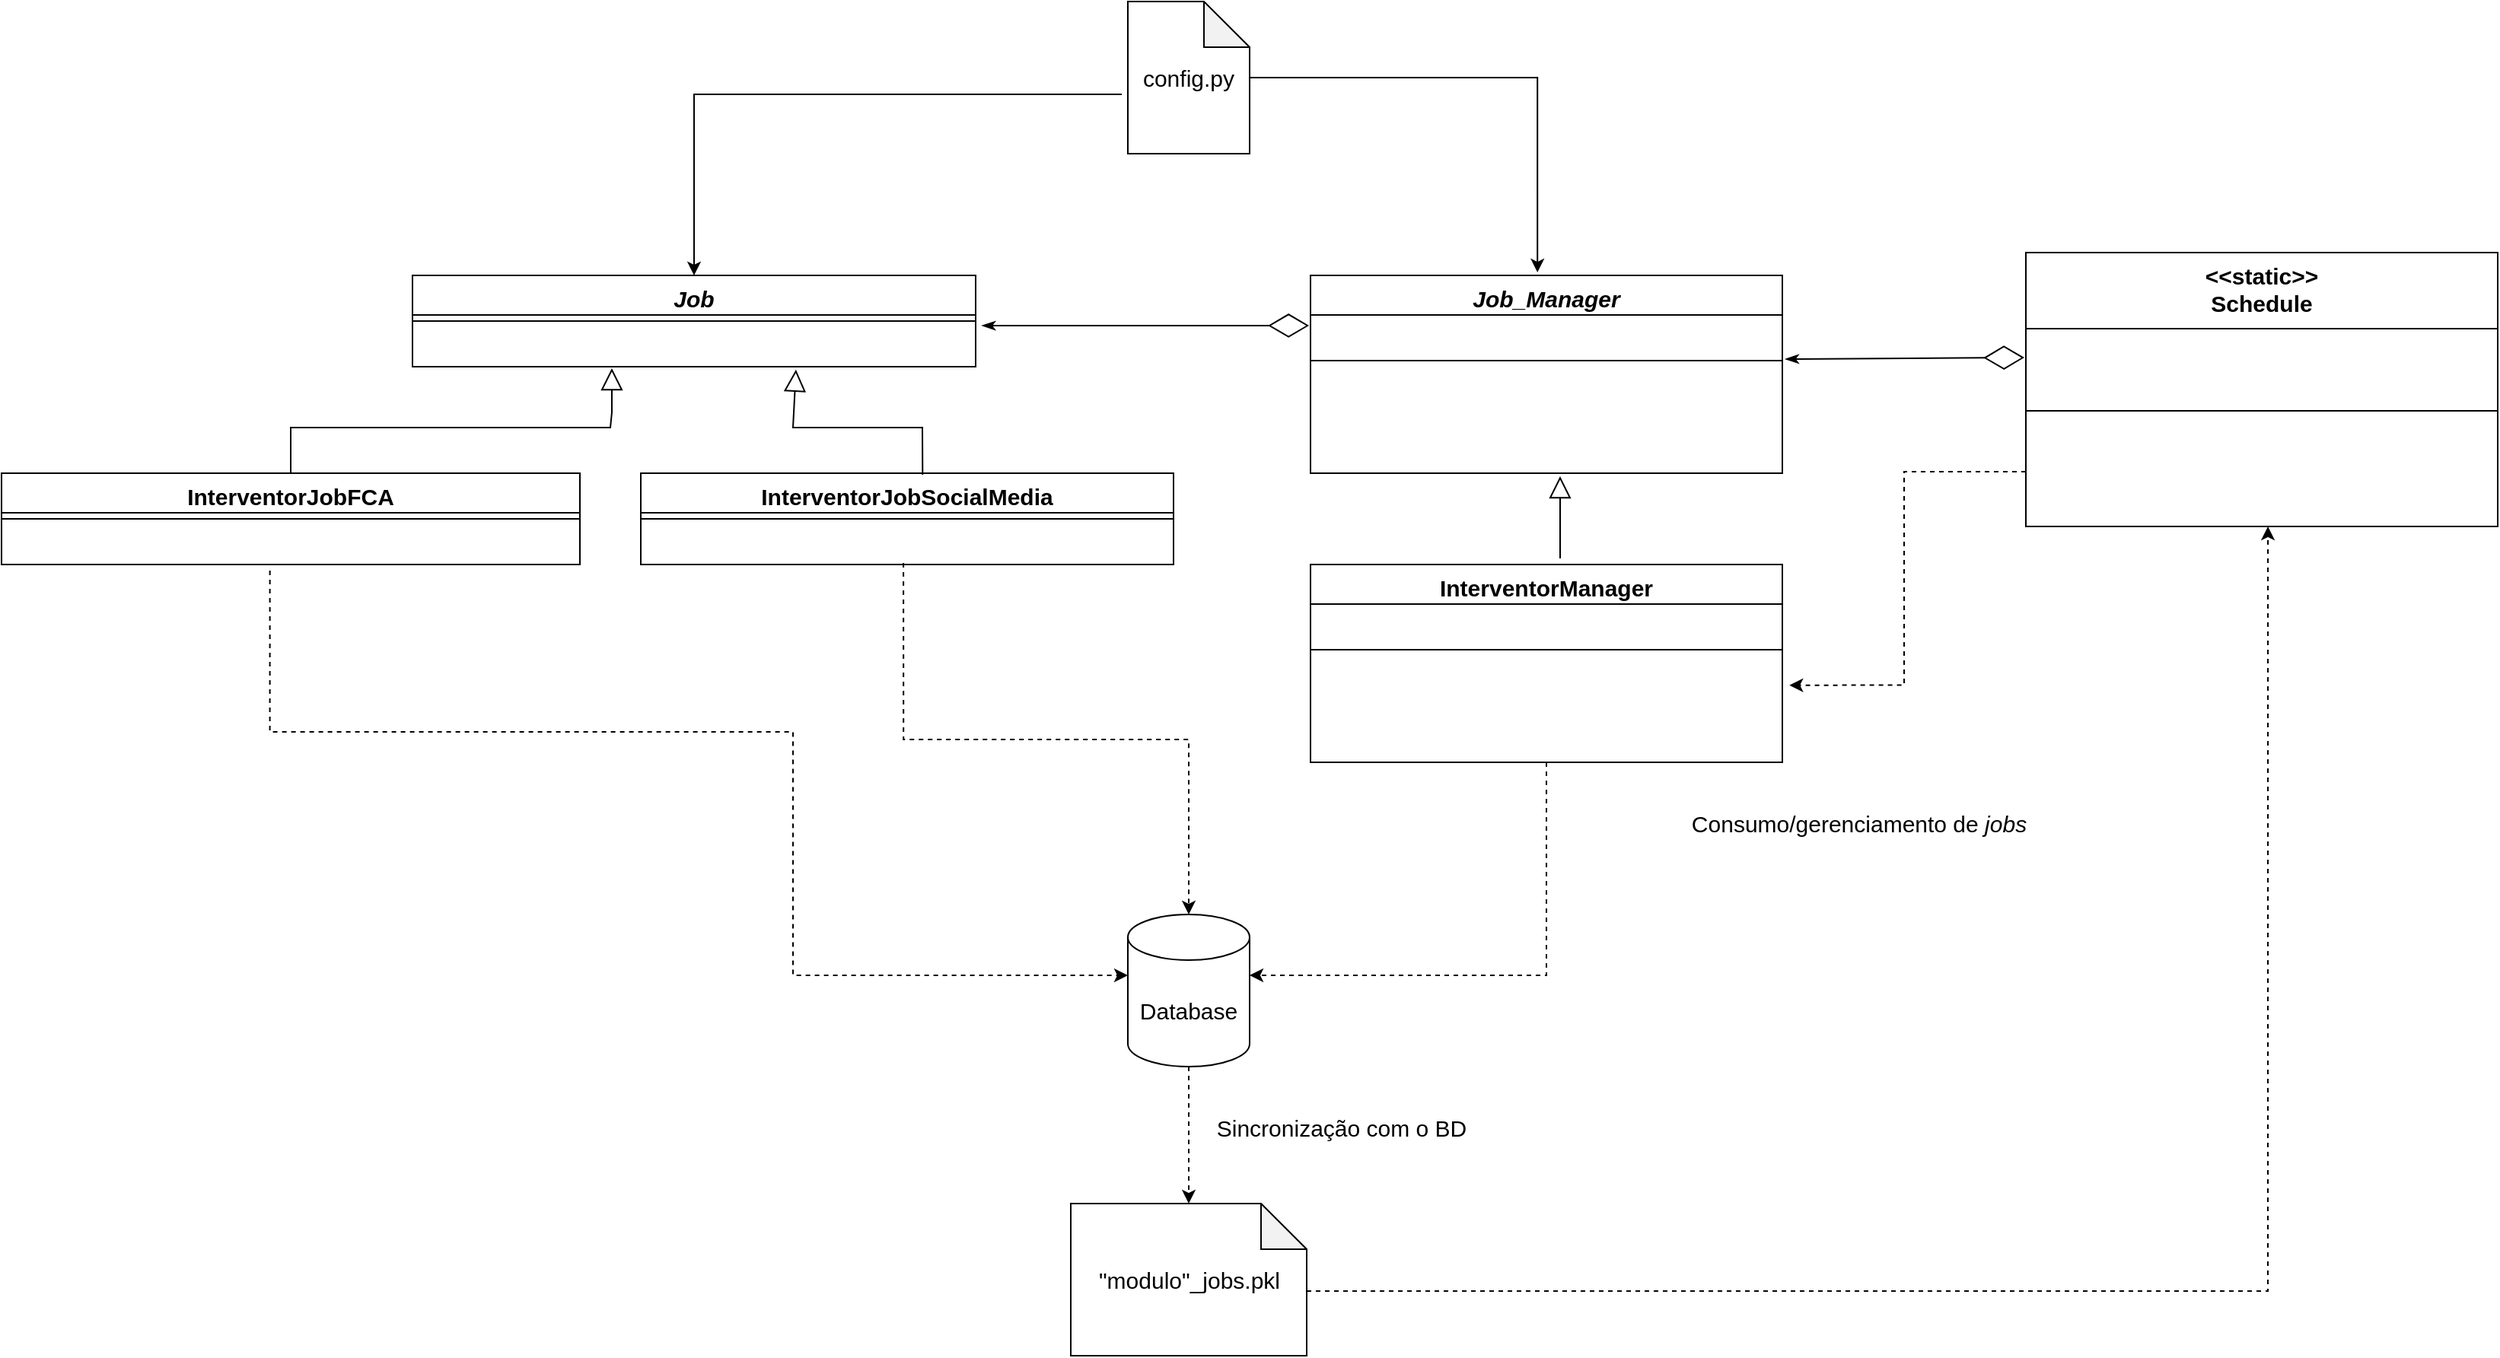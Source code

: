 <mxfile version="17.4.6" type="google"><diagram id="MIWkGjXcV5yv3xULmuOL" name="Page-1"><mxGraphModel grid="1" page="1" gridSize="10" guides="1" tooltips="1" connect="1" arrows="1" fold="1" pageScale="1" pageWidth="827" pageHeight="1169" math="0" shadow="0"><root><mxCell id="0"/><mxCell id="1" parent="0"/><mxCell id="TXijGMpPiOmV7PMP9mNA-56" style="edgeStyle=orthogonalEdgeStyle;rounded=0;orthogonalLoop=1;jettySize=auto;html=1;dashed=1;fontSize=15;fontColor=#FFFFFF;startArrow=none;startFill=0;entryX=0.513;entryY=1;entryDx=0;entryDy=0;entryPerimeter=0;exitX=1;exitY=0.575;exitDx=0;exitDy=0;exitPerimeter=0;" edge="1" parent="1" source="p4JyU5M6lPwMCgLOPeKZ-1" target="TXijGMpPiOmV7PMP9mNA-27"><mxGeometry relative="1" as="geometry"><mxPoint x="1070" y="340" as="targetPoint"/><mxPoint x="520" y="820" as="sourcePoint"/><Array as="points"><mxPoint x="1069" y="858"/></Array></mxGeometry></mxCell><mxCell id="p4JyU5M6lPwMCgLOPeKZ-3" style="edgeStyle=orthogonalEdgeStyle;rounded=0;orthogonalLoop=1;jettySize=auto;html=1;entryX=0.5;entryY=0;entryDx=0;entryDy=0;entryPerimeter=0;dashed=1;" edge="1" parent="1" source="TXijGMpPiOmV7PMP9mNA-1" target="p4JyU5M6lPwMCgLOPeKZ-1"><mxGeometry relative="1" as="geometry"/></mxCell><mxCell id="TXijGMpPiOmV7PMP9mNA-1" value="&lt;font style=&quot;font-size: 15px&quot;&gt;Database&lt;/font&gt;" style="shape=cylinder3;whiteSpace=wrap;html=1;boundedLbl=1;backgroundOutline=1;size=15;" vertex="1" parent="1"><mxGeometry x="320" y="610" width="80" height="100" as="geometry"/></mxCell><mxCell id="TXijGMpPiOmV7PMP9mNA-3" value="Job" style="swimlane;fontStyle=3;align=center;verticalAlign=top;childLayout=stackLayout;horizontal=1;startSize=26;horizontalStack=0;resizeParent=1;resizeParentMax=0;resizeLast=0;collapsible=1;marginBottom=0;fontSize=15;" vertex="1" parent="1"><mxGeometry x="-150" y="190" width="370" height="60" as="geometry"/></mxCell><mxCell id="TXijGMpPiOmV7PMP9mNA-5" value="" style="line;strokeWidth=1;fillColor=none;align=left;verticalAlign=middle;spacingTop=-1;spacingLeft=3;spacingRight=3;rotatable=0;labelPosition=right;points=[];portConstraint=eastwest;fontSize=15;fontColor=#FFFFFF;" vertex="1" parent="TXijGMpPiOmV7PMP9mNA-3"><mxGeometry y="26" width="370" height="8" as="geometry"/></mxCell><mxCell id="TXijGMpPiOmV7PMP9mNA-6" value="+ create_job(shedule_type, fn_update_pickle_file)&#10;" style="text;strokeColor=none;fillColor=none;align=left;verticalAlign=top;spacingLeft=4;spacingRight=4;overflow=hidden;rotatable=0;points=[[0,0.5],[1,0.5]];portConstraint=eastwest;fontSize=15;fontColor=#FFFFFF;fontStyle=2" vertex="1" parent="TXijGMpPiOmV7PMP9mNA-3"><mxGeometry y="34" width="370" height="26" as="geometry"/></mxCell><mxCell id="TXijGMpPiOmV7PMP9mNA-16" style="edgeStyle=orthogonalEdgeStyle;rounded=0;orthogonalLoop=1;jettySize=auto;html=1;entryX=0.5;entryY=0;entryDx=0;entryDy=0;fontSize=15;fontColor=#FFFFFF;exitX=-0.05;exitY=0.61;exitDx=0;exitDy=0;exitPerimeter=0;" edge="1" parent="1" source="TXijGMpPiOmV7PMP9mNA-11" target="TXijGMpPiOmV7PMP9mNA-3"><mxGeometry relative="1" as="geometry"><mxPoint x="310" y="70" as="sourcePoint"/></mxGeometry></mxCell><mxCell id="TXijGMpPiOmV7PMP9mNA-35" style="edgeStyle=orthogonalEdgeStyle;rounded=0;orthogonalLoop=1;jettySize=auto;html=1;fontSize=15;fontColor=#FFFFFF;startArrow=none;startFill=0;entryX=0.481;entryY=-0.015;entryDx=0;entryDy=0;entryPerimeter=0;" edge="1" parent="1" source="TXijGMpPiOmV7PMP9mNA-11" target="TXijGMpPiOmV7PMP9mNA-12"><mxGeometry relative="1" as="geometry"><mxPoint x="610" y="60" as="targetPoint"/></mxGeometry></mxCell><mxCell id="TXijGMpPiOmV7PMP9mNA-11" value="config.py" style="shape=note;whiteSpace=wrap;html=1;backgroundOutline=1;darkOpacity=0.05;fontSize=15;" vertex="1" parent="1"><mxGeometry x="320" y="10" width="80" height="100" as="geometry"/></mxCell><mxCell id="TXijGMpPiOmV7PMP9mNA-12" value="Job_Manager" style="swimlane;fontStyle=3;align=center;verticalAlign=top;childLayout=stackLayout;horizontal=1;startSize=26;horizontalStack=0;resizeParent=1;resizeParentMax=0;resizeLast=0;collapsible=1;marginBottom=0;fontSize=15;" vertex="1" parent="1"><mxGeometry x="440" y="190" width="310" height="130" as="geometry"/></mxCell><mxCell id="TXijGMpPiOmV7PMP9mNA-13" value="- job: Job" style="text;strokeColor=none;fillColor=none;align=left;verticalAlign=top;spacingLeft=4;spacingRight=4;overflow=hidden;rotatable=0;points=[[0,0.5],[1,0.5]];portConstraint=eastwest;fontSize=15;fontColor=#FFFFFF;" vertex="1" parent="TXijGMpPiOmV7PMP9mNA-12"><mxGeometry y="26" width="310" height="26" as="geometry"/></mxCell><mxCell id="TXijGMpPiOmV7PMP9mNA-14" value="" style="line;strokeWidth=1;fillColor=none;align=left;verticalAlign=middle;spacingTop=-1;spacingLeft=3;spacingRight=3;rotatable=0;labelPosition=right;points=[];portConstraint=eastwest;fontSize=15;fontColor=#FFFFFF;" vertex="1" parent="TXijGMpPiOmV7PMP9mNA-12"><mxGeometry y="52" width="310" height="8" as="geometry"/></mxCell><mxCell id="TXijGMpPiOmV7PMP9mNA-15" value="# _check_number_of_max_attempts(): bool&#10;+ manage_failed_job()&#10;+ run_manager()" style="text;strokeColor=none;fillColor=none;align=left;verticalAlign=top;spacingLeft=4;spacingRight=4;overflow=hidden;rotatable=0;points=[[0,0.5],[1,0.5]];portConstraint=eastwest;fontSize=15;fontColor=#FFFFFF;fontStyle=2" vertex="1" parent="TXijGMpPiOmV7PMP9mNA-12"><mxGeometry y="60" width="310" height="70" as="geometry"/></mxCell><mxCell id="TXijGMpPiOmV7PMP9mNA-23" value="" style="endArrow=diamondThin;endFill=0;endSize=24;html=1;rounded=0;fontSize=15;fontColor=#FFFFFF;entryX=-0.003;entryY=0.269;entryDx=0;entryDy=0;entryPerimeter=0;exitX=1.011;exitY=-0.038;exitDx=0;exitDy=0;exitPerimeter=0;startArrow=classicThin;startFill=1;" edge="1" parent="1" source="TXijGMpPiOmV7PMP9mNA-6" target="TXijGMpPiOmV7PMP9mNA-13"><mxGeometry width="160" relative="1" as="geometry"><mxPoint x="220" y="380" as="sourcePoint"/><mxPoint x="380" y="380" as="targetPoint"/></mxGeometry></mxCell><mxCell id="TXijGMpPiOmV7PMP9mNA-24" value="&lt;&lt;static&gt;&gt;&#10;Schedule" style="swimlane;fontStyle=1;align=center;verticalAlign=top;childLayout=stackLayout;horizontal=1;startSize=50;horizontalStack=0;resizeParent=1;resizeParentMax=0;resizeLast=0;collapsible=1;marginBottom=0;fontSize=15;" vertex="1" parent="1"><mxGeometry x="910" y="175" width="310" height="180" as="geometry"/></mxCell><mxCell id="TXijGMpPiOmV7PMP9mNA-25" value="- subscribed_failed_jobs: List[Job_Manager]&#10;- subscribed_jobs: List[Job_Manager]" style="text;strokeColor=none;fillColor=none;align=left;verticalAlign=top;spacingLeft=4;spacingRight=4;overflow=hidden;rotatable=0;points=[[0,0.5],[1,0.5]];portConstraint=eastwest;fontSize=15;fontColor=#FFFFFF;" vertex="1" parent="TXijGMpPiOmV7PMP9mNA-24"><mxGeometry y="50" width="310" height="50" as="geometry"/></mxCell><mxCell id="TXijGMpPiOmV7PMP9mNA-26" value="" style="line;strokeWidth=1;fillColor=none;align=left;verticalAlign=middle;spacingTop=-1;spacingLeft=3;spacingRight=3;rotatable=0;labelPosition=right;points=[];portConstraint=eastwest;fontSize=15;fontColor=#FFFFFF;" vertex="1" parent="TXijGMpPiOmV7PMP9mNA-24"><mxGeometry y="100" width="310" height="8" as="geometry"/></mxCell><mxCell id="TXijGMpPiOmV7PMP9mNA-27" value="+ load_all_jobs()&#10;+ subscribe_job(job: Job_Manager)&#10;+ run()" style="text;strokeColor=none;fillColor=none;align=left;verticalAlign=top;spacingLeft=4;spacingRight=4;overflow=hidden;rotatable=0;points=[[0,0.5],[1,0.5]];portConstraint=eastwest;fontSize=15;fontColor=#FFFFFF;" vertex="1" parent="TXijGMpPiOmV7PMP9mNA-24"><mxGeometry y="108" width="310" height="72" as="geometry"/></mxCell><mxCell id="TXijGMpPiOmV7PMP9mNA-28" value="InterventorJobFCA" style="swimlane;fontStyle=1;align=center;verticalAlign=top;childLayout=stackLayout;horizontal=1;startSize=26;horizontalStack=0;resizeParent=1;resizeParentMax=0;resizeLast=0;collapsible=1;marginBottom=0;fontSize=15;" vertex="1" parent="1"><mxGeometry x="-420" y="320" width="380" height="60" as="geometry"/></mxCell><mxCell id="TXijGMpPiOmV7PMP9mNA-29" value="" style="line;strokeWidth=1;fillColor=none;align=left;verticalAlign=middle;spacingTop=-1;spacingLeft=3;spacingRight=3;rotatable=0;labelPosition=right;points=[];portConstraint=eastwest;fontSize=15;fontColor=#FFFFFF;" vertex="1" parent="TXijGMpPiOmV7PMP9mNA-28"><mxGeometry y="26" width="380" height="8" as="geometry"/></mxCell><mxCell id="TXijGMpPiOmV7PMP9mNA-30" value="+ create_job(shedule_type, fn_update_pickle_file)&#10;" style="text;strokeColor=none;fillColor=none;align=left;verticalAlign=top;spacingLeft=4;spacingRight=4;overflow=hidden;rotatable=0;points=[[0,0.5],[1,0.5]];portConstraint=eastwest;fontSize=15;fontColor=#FFFFFF;fontStyle=0" vertex="1" parent="TXijGMpPiOmV7PMP9mNA-28"><mxGeometry y="34" width="380" height="26" as="geometry"/></mxCell><mxCell id="TXijGMpPiOmV7PMP9mNA-31" value="InterventorJobSocialMedia" style="swimlane;fontStyle=1;align=center;verticalAlign=top;childLayout=stackLayout;horizontal=1;startSize=26;horizontalStack=0;resizeParent=1;resizeParentMax=0;resizeLast=0;collapsible=1;marginBottom=0;fontSize=15;" vertex="1" parent="1"><mxGeometry y="320" width="350" height="60" as="geometry"/></mxCell><mxCell id="TXijGMpPiOmV7PMP9mNA-32" value="" style="line;strokeWidth=1;fillColor=none;align=left;verticalAlign=middle;spacingTop=-1;spacingLeft=3;spacingRight=3;rotatable=0;labelPosition=right;points=[];portConstraint=eastwest;fontSize=15;fontColor=#FFFFFF;" vertex="1" parent="TXijGMpPiOmV7PMP9mNA-31"><mxGeometry y="26" width="350" height="8" as="geometry"/></mxCell><mxCell id="TXijGMpPiOmV7PMP9mNA-33" value="+ create_job(shedule_type, fn_update_pickle_file)&#10;" style="text;strokeColor=none;fillColor=none;align=left;verticalAlign=top;spacingLeft=4;spacingRight=4;overflow=hidden;rotatable=0;points=[[0,0.5],[1,0.5]];portConstraint=eastwest;fontSize=15;fontColor=#FFFFFF;fontStyle=0" vertex="1" parent="TXijGMpPiOmV7PMP9mNA-31"><mxGeometry y="34" width="350" height="26" as="geometry"/></mxCell><mxCell id="TXijGMpPiOmV7PMP9mNA-39" value="" style="endArrow=block;endFill=0;endSize=12;html=1;rounded=0;fontSize=15;fontColor=#FFFFFF;exitX=0.5;exitY=0;exitDx=0;exitDy=0;entryX=0.354;entryY=1.038;entryDx=0;entryDy=0;entryPerimeter=0;" edge="1" parent="1" source="TXijGMpPiOmV7PMP9mNA-28" target="TXijGMpPiOmV7PMP9mNA-6"><mxGeometry width="160" relative="1" as="geometry"><mxPoint x="-110" y="290" as="sourcePoint"/><mxPoint x="60" y="280" as="targetPoint"/><Array as="points"><mxPoint x="-230" y="290"/><mxPoint x="-20" y="290"/><mxPoint x="-19" y="280"/></Array></mxGeometry></mxCell><mxCell id="TXijGMpPiOmV7PMP9mNA-40" value="" style="endArrow=block;endFill=0;endSize=12;html=1;rounded=0;fontSize=15;fontColor=#FFFFFF;exitX=0.529;exitY=0.017;exitDx=0;exitDy=0;entryX=0.681;entryY=1.073;entryDx=0;entryDy=0;entryPerimeter=0;exitPerimeter=0;" edge="1" parent="1" source="TXijGMpPiOmV7PMP9mNA-31" target="TXijGMpPiOmV7PMP9mNA-6"><mxGeometry width="160" relative="1" as="geometry"><mxPoint y="320" as="sourcePoint"/><mxPoint x="129.12" y="250.988" as="targetPoint"/><Array as="points"><mxPoint x="185" y="290"/><mxPoint x="100" y="290"/></Array></mxGeometry></mxCell><mxCell id="p4JyU5M6lPwMCgLOPeKZ-9" style="edgeStyle=orthogonalEdgeStyle;rounded=0;orthogonalLoop=1;jettySize=auto;html=1;dashed=1;fontSize=15;" edge="1" parent="1" source="TXijGMpPiOmV7PMP9mNA-42"><mxGeometry relative="1" as="geometry"><mxPoint x="400" y="650" as="targetPoint"/><Array as="points"><mxPoint x="595" y="650"/><mxPoint x="400" y="650"/></Array></mxGeometry></mxCell><mxCell id="TXijGMpPiOmV7PMP9mNA-42" value="InterventorManager" style="swimlane;fontStyle=1;align=center;verticalAlign=top;childLayout=stackLayout;horizontal=1;startSize=26;horizontalStack=0;resizeParent=1;resizeParentMax=0;resizeLast=0;collapsible=1;marginBottom=0;fontSize=15;" vertex="1" parent="1"><mxGeometry x="440" y="380" width="310" height="130" as="geometry"/></mxCell><mxCell id="TXijGMpPiOmV7PMP9mNA-43" value="- job: Job" style="text;strokeColor=none;fillColor=none;align=left;verticalAlign=top;spacingLeft=4;spacingRight=4;overflow=hidden;rotatable=0;points=[[0,0.5],[1,0.5]];portConstraint=eastwest;fontSize=15;fontColor=#FFFFFF;" vertex="1" parent="TXijGMpPiOmV7PMP9mNA-42"><mxGeometry y="26" width="310" height="26" as="geometry"/></mxCell><mxCell id="TXijGMpPiOmV7PMP9mNA-44" value="" style="line;strokeWidth=1;fillColor=none;align=left;verticalAlign=middle;spacingTop=-1;spacingLeft=3;spacingRight=3;rotatable=0;labelPosition=right;points=[];portConstraint=eastwest;fontSize=15;fontColor=#FFFFFF;" vertex="1" parent="TXijGMpPiOmV7PMP9mNA-42"><mxGeometry y="52" width="310" height="8" as="geometry"/></mxCell><mxCell id="TXijGMpPiOmV7PMP9mNA-45" value="# _check_number_of_max_attempts(): bool&#10;+ manage_failed_job()&#10;+ run_manager()" style="text;strokeColor=none;fillColor=none;align=left;verticalAlign=top;spacingLeft=4;spacingRight=4;overflow=hidden;rotatable=0;points=[[0,0.5],[1,0.5]];portConstraint=eastwest;fontSize=15;fontColor=#FFFFFF;" vertex="1" parent="TXijGMpPiOmV7PMP9mNA-42"><mxGeometry y="60" width="310" height="70" as="geometry"/></mxCell><mxCell id="TXijGMpPiOmV7PMP9mNA-47" value="" style="endArrow=block;endFill=0;endSize=12;html=1;rounded=0;fontSize=15;fontColor=#FFFFFF;entryX=0.529;entryY=1.029;entryDx=0;entryDy=0;entryPerimeter=0;exitX=0.529;exitY=-0.031;exitDx=0;exitDy=0;exitPerimeter=0;" edge="1" parent="1" source="TXijGMpPiOmV7PMP9mNA-42" target="TXijGMpPiOmV7PMP9mNA-15"><mxGeometry width="160" relative="1" as="geometry"><mxPoint x="330" y="420" as="sourcePoint"/><mxPoint x="490" y="420" as="targetPoint"/></mxGeometry></mxCell><mxCell id="TXijGMpPiOmV7PMP9mNA-48" value="" style="endArrow=diamondThin;endFill=0;endSize=24;html=1;rounded=0;fontSize=15;fontColor=#FFFFFF;entryX=-0.003;entryY=0.38;entryDx=0;entryDy=0;entryPerimeter=0;startArrow=classicThin;startFill=1;exitX=1.006;exitY=0.375;exitDx=0;exitDy=0;exitPerimeter=0;" edge="1" parent="1" source="TXijGMpPiOmV7PMP9mNA-14" target="TXijGMpPiOmV7PMP9mNA-25"><mxGeometry width="160" relative="1" as="geometry"><mxPoint x="760" y="244" as="sourcePoint"/><mxPoint x="1015.99" y="390.004" as="targetPoint"/></mxGeometry></mxCell><mxCell id="TXijGMpPiOmV7PMP9mNA-49" value="1" style="text;html=1;align=center;verticalAlign=middle;resizable=0;points=[];autosize=1;strokeColor=none;fillColor=none;fontSize=15;fontColor=#FFFFFF;" vertex="1" parent="1"><mxGeometry x="410" y="190" width="20" height="20" as="geometry"/></mxCell><mxCell id="TXijGMpPiOmV7PMP9mNA-50" value="0..*" style="text;html=1;align=center;verticalAlign=middle;resizable=0;points=[];autosize=1;strokeColor=none;fillColor=none;fontSize=15;fontColor=#FFFFFF;" vertex="1" parent="1"><mxGeometry x="860" y="210" width="40" height="20" as="geometry"/></mxCell><mxCell id="TXijGMpPiOmV7PMP9mNA-51" style="edgeStyle=orthogonalEdgeStyle;rounded=0;orthogonalLoop=1;jettySize=auto;html=1;entryX=0.5;entryY=0;entryDx=0;entryDy=0;entryPerimeter=0;fontSize=15;fontColor=#FFFFFF;startArrow=none;startFill=0;exitX=0.493;exitY=0.962;exitDx=0;exitDy=0;exitPerimeter=0;dashed=1;" edge="1" parent="1" source="TXijGMpPiOmV7PMP9mNA-33" target="TXijGMpPiOmV7PMP9mNA-1"><mxGeometry relative="1" as="geometry"/></mxCell><mxCell id="TXijGMpPiOmV7PMP9mNA-52" value="Persistência de &lt;i&gt;jobs&lt;/i&gt;" style="text;html=1;align=center;verticalAlign=middle;resizable=0;points=[];autosize=1;strokeColor=none;fillColor=none;fontSize=15;fontColor=#FFFFFF;" vertex="1" parent="1"><mxGeometry x="-160" y="450" width="150" height="20" as="geometry"/></mxCell><mxCell id="TXijGMpPiOmV7PMP9mNA-53" style="edgeStyle=orthogonalEdgeStyle;rounded=0;orthogonalLoop=1;jettySize=auto;html=1;dashed=1;fontSize=15;fontColor=#FFFFFF;startArrow=none;startFill=0;exitX=0.464;exitY=1.154;exitDx=0;exitDy=0;exitPerimeter=0;" edge="1" parent="1" source="TXijGMpPiOmV7PMP9mNA-30"><mxGeometry relative="1" as="geometry"><mxPoint x="-120" y="420" as="sourcePoint"/><mxPoint x="320" y="650" as="targetPoint"/><Array as="points"><mxPoint x="-120" y="490"/><mxPoint x="100" y="490"/><mxPoint x="100" y="650"/><mxPoint x="320" y="650"/></Array></mxGeometry></mxCell><mxCell id="TXijGMpPiOmV7PMP9mNA-54" value="Persistência de &lt;i&gt;jobs&lt;/i&gt;" style="text;html=1;align=center;verticalAlign=middle;resizable=0;points=[];autosize=1;strokeColor=none;fillColor=none;fontSize=15;fontColor=#FFFFFF;" vertex="1" parent="1"><mxGeometry x="220" y="460" width="150" height="20" as="geometry"/></mxCell><mxCell id="TXijGMpPiOmV7PMP9mNA-58" value="Leitura dos&amp;nbsp;&lt;i&gt;jobs&lt;/i&gt;" style="text;html=1;align=center;verticalAlign=middle;resizable=0;points=[];autosize=1;strokeColor=none;fillColor=none;fontSize=15;fontColor=#FFFFFF;" vertex="1" parent="1"><mxGeometry x="1090" y="450" width="120" height="20" as="geometry"/></mxCell><mxCell id="p4JyU5M6lPwMCgLOPeKZ-1" value="&quot;modulo&quot;_jobs.pkl" style="shape=note;whiteSpace=wrap;html=1;backgroundOutline=1;darkOpacity=0.05;fontSize=15;" vertex="1" parent="1"><mxGeometry x="282.5" y="800" width="155" height="100" as="geometry"/></mxCell><mxCell id="p4JyU5M6lPwMCgLOPeKZ-7" value="&lt;font style=&quot;font-size: 15px&quot;&gt;Sincronização com o BD&lt;/font&gt;" style="text;html=1;align=center;verticalAlign=middle;resizable=0;points=[];autosize=1;strokeColor=none;fillColor=none;" vertex="1" parent="1"><mxGeometry x="370" y="740" width="180" height="20" as="geometry"/></mxCell><mxCell id="p4JyU5M6lPwMCgLOPeKZ-10" value="Consumo/gerenciamento de &lt;i&gt;jobs&lt;/i&gt;" style="text;html=1;align=center;verticalAlign=middle;resizable=0;points=[];autosize=1;strokeColor=none;fillColor=none;fontSize=15;" vertex="1" parent="1"><mxGeometry x="680" y="540" width="240" height="20" as="geometry"/></mxCell><mxCell id="p4JyU5M6lPwMCgLOPeKZ-12" style="edgeStyle=orthogonalEdgeStyle;rounded=0;orthogonalLoop=1;jettySize=auto;html=1;entryX=1.015;entryY=0.276;entryDx=0;entryDy=0;entryPerimeter=0;dashed=1;fontSize=15;" edge="1" parent="1" source="TXijGMpPiOmV7PMP9mNA-27" target="TXijGMpPiOmV7PMP9mNA-45"><mxGeometry relative="1" as="geometry"/></mxCell></root></mxGraphModel></diagram></mxfile>
